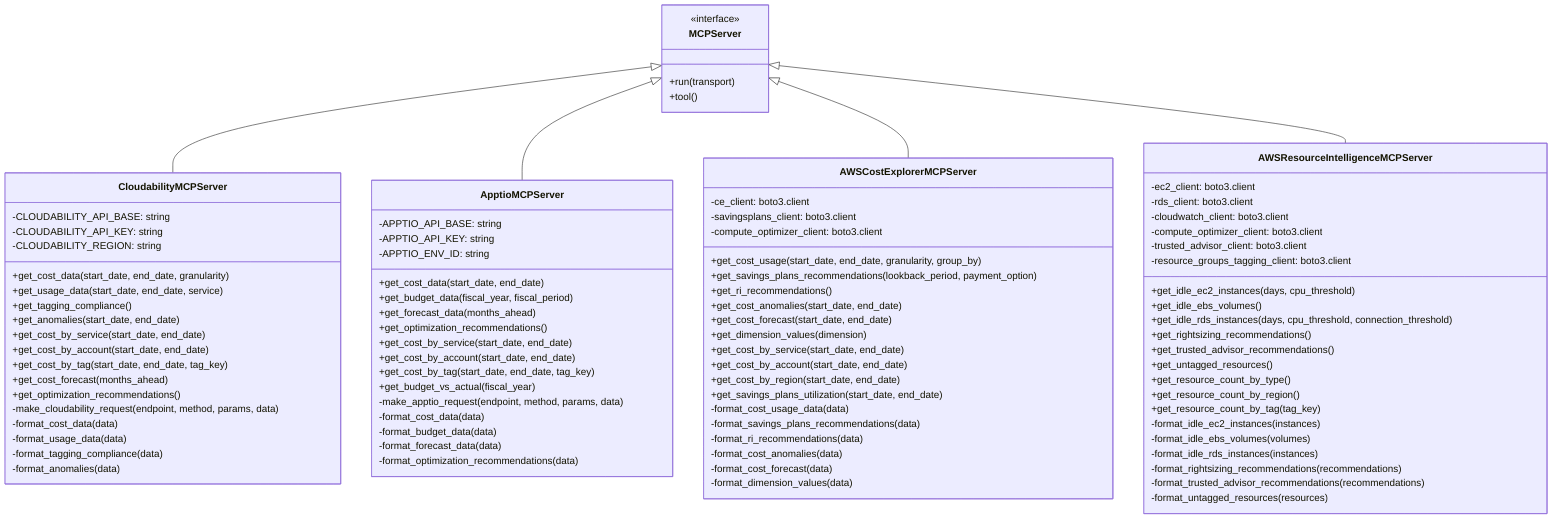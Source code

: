 classDiagram
    class MCPServer {
        <<interface>>
        +run(transport)
        +tool()
    }
    
    class CloudabilityMCPServer {
        -CLOUDABILITY_API_BASE: string
        -CLOUDABILITY_API_KEY: string
        -CLOUDABILITY_REGION: string
        +get_cost_data(start_date, end_date, granularity)
        +get_usage_data(start_date, end_date, service)
        +get_tagging_compliance()
        +get_anomalies(start_date, end_date)
        +get_cost_by_service(start_date, end_date)
        +get_cost_by_account(start_date, end_date)
        +get_cost_by_tag(start_date, end_date, tag_key)
        +get_cost_forecast(months_ahead)
        +get_optimization_recommendations()
        -make_cloudability_request(endpoint, method, params, data)
        -format_cost_data(data)
        -format_usage_data(data)
        -format_tagging_compliance(data)
        -format_anomalies(data)
    }
    
    class ApptioMCPServer {
        -APPTIO_API_BASE: string
        -APPTIO_API_KEY: string
        -APPTIO_ENV_ID: string
        +get_cost_data(start_date, end_date)
        +get_budget_data(fiscal_year, fiscal_period)
        +get_forecast_data(months_ahead)
        +get_optimization_recommendations()
        +get_cost_by_service(start_date, end_date)
        +get_cost_by_account(start_date, end_date)
        +get_cost_by_tag(start_date, end_date, tag_key)
        +get_budget_vs_actual(fiscal_year)
        -make_apptio_request(endpoint, method, params, data)
        -format_cost_data(data)
        -format_budget_data(data)
        -format_forecast_data(data)
        -format_optimization_recommendations(data)
    }
    
    class AWSCostExplorerMCPServer {
        -ce_client: boto3.client
        -savingsplans_client: boto3.client
        -compute_optimizer_client: boto3.client
        +get_cost_usage(start_date, end_date, granularity, group_by)
        +get_savings_plans_recommendations(lookback_period, payment_option)
        +get_ri_recommendations()
        +get_cost_anomalies(start_date, end_date)
        +get_cost_forecast(start_date, end_date)
        +get_dimension_values(dimension)
        +get_cost_by_service(start_date, end_date)
        +get_cost_by_account(start_date, end_date)
        +get_cost_by_region(start_date, end_date)
        +get_savings_plans_utilization(start_date, end_date)
        -format_cost_usage_data(data)
        -format_savings_plans_recommendations(data)
        -format_ri_recommendations(data)
        -format_cost_anomalies(data)
        -format_cost_forecast(data)
        -format_dimension_values(data)
    }
    
    class AWSResourceIntelligenceMCPServer {
        -ec2_client: boto3.client
        -rds_client: boto3.client
        -cloudwatch_client: boto3.client
        -compute_optimizer_client: boto3.client
        -trusted_advisor_client: boto3.client
        -resource_groups_tagging_client: boto3.client
        +get_idle_ec2_instances(days, cpu_threshold)
        +get_idle_ebs_volumes()
        +get_idle_rds_instances(days, cpu_threshold, connection_threshold)
        +get_rightsizing_recommendations()
        +get_trusted_advisor_recommendations()
        +get_untagged_resources()
        +get_resource_count_by_type()
        +get_resource_count_by_region()
        +get_resource_count_by_tag(tag_key)
        -format_idle_ec2_instances(instances)
        -format_idle_ebs_volumes(volumes)
        -format_idle_rds_instances(instances)
        -format_rightsizing_recommendations(recommendations)
        -format_trusted_advisor_recommendations(recommendations)
        -format_untagged_resources(resources)
    }
    
    MCPServer <|-- CloudabilityMCPServer
    MCPServer <|-- ApptioMCPServer
    MCPServer <|-- AWSCostExplorerMCPServer
    MCPServer <|-- AWSResourceIntelligenceMCPServer